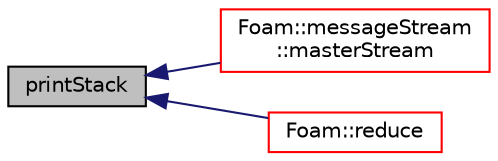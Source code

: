 digraph "printStack"
{
  bgcolor="transparent";
  edge [fontname="Helvetica",fontsize="10",labelfontname="Helvetica",labelfontsize="10"];
  node [fontname="Helvetica",fontsize="10",shape=record];
  rankdir="LR";
  Node1 [label="printStack",height=0.2,width=0.4,color="black", fillcolor="grey75", style="filled", fontcolor="black"];
  Node1 -> Node2 [dir="back",color="midnightblue",fontsize="10",style="solid",fontname="Helvetica"];
  Node2 [label="Foam::messageStream\l::masterStream",height=0.2,width=0.4,color="red",URL="$a01472.html#a0edcebd1d86ac65765e16f155d17b351",tooltip="Convert to OSstream. "];
  Node1 -> Node3 [dir="back",color="midnightblue",fontsize="10",style="solid",fontname="Helvetica"];
  Node3 [label="Foam::reduce",height=0.2,width=0.4,color="red",URL="$a10675.html#a7ffd6af4acc2eb9ba72ee296b5ecda23"];
}
